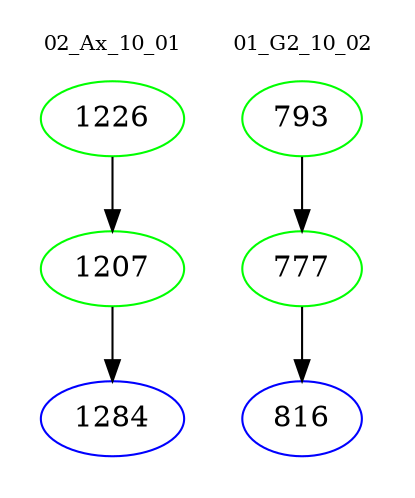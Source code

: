 digraph{
subgraph cluster_0 {
color = white
label = "02_Ax_10_01";
fontsize=10;
T0_1226 [label="1226", color="green"]
T0_1226 -> T0_1207 [color="black"]
T0_1207 [label="1207", color="green"]
T0_1207 -> T0_1284 [color="black"]
T0_1284 [label="1284", color="blue"]
}
subgraph cluster_1 {
color = white
label = "01_G2_10_02";
fontsize=10;
T1_793 [label="793", color="green"]
T1_793 -> T1_777 [color="black"]
T1_777 [label="777", color="green"]
T1_777 -> T1_816 [color="black"]
T1_816 [label="816", color="blue"]
}
}
